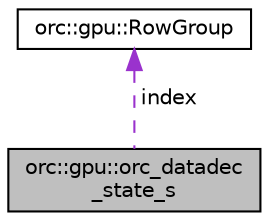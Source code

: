 digraph "orc::gpu::orc_datadec_state_s"
{
  edge [fontname="Helvetica",fontsize="10",labelfontname="Helvetica",labelfontsize="10"];
  node [fontname="Helvetica",fontsize="10",shape=record];
  Node1 [label="orc::gpu::orc_datadec\l_state_s",height=0.2,width=0.4,color="black", fillcolor="grey75", style="filled", fontcolor="black"];
  Node2 -> Node1 [dir="back",color="darkorchid3",fontsize="10",style="dashed",label=" index" ,fontname="Helvetica"];
  Node2 [label="orc::gpu::RowGroup",height=0.2,width=0.4,color="black", fillcolor="white", style="filled",URL="$structorc_1_1gpu_1_1RowGroup.html",tooltip="Struct to describe a groups of row belonging to a column stripe. "];
}
